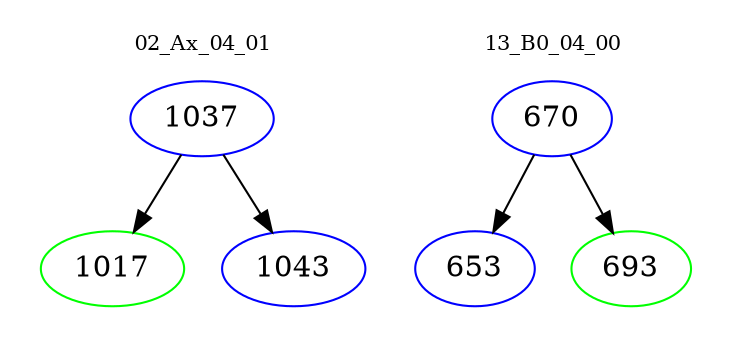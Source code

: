 digraph{
subgraph cluster_0 {
color = white
label = "02_Ax_04_01";
fontsize=10;
T0_1037 [label="1037", color="blue"]
T0_1037 -> T0_1017 [color="black"]
T0_1017 [label="1017", color="green"]
T0_1037 -> T0_1043 [color="black"]
T0_1043 [label="1043", color="blue"]
}
subgraph cluster_1 {
color = white
label = "13_B0_04_00";
fontsize=10;
T1_670 [label="670", color="blue"]
T1_670 -> T1_653 [color="black"]
T1_653 [label="653", color="blue"]
T1_670 -> T1_693 [color="black"]
T1_693 [label="693", color="green"]
}
}
